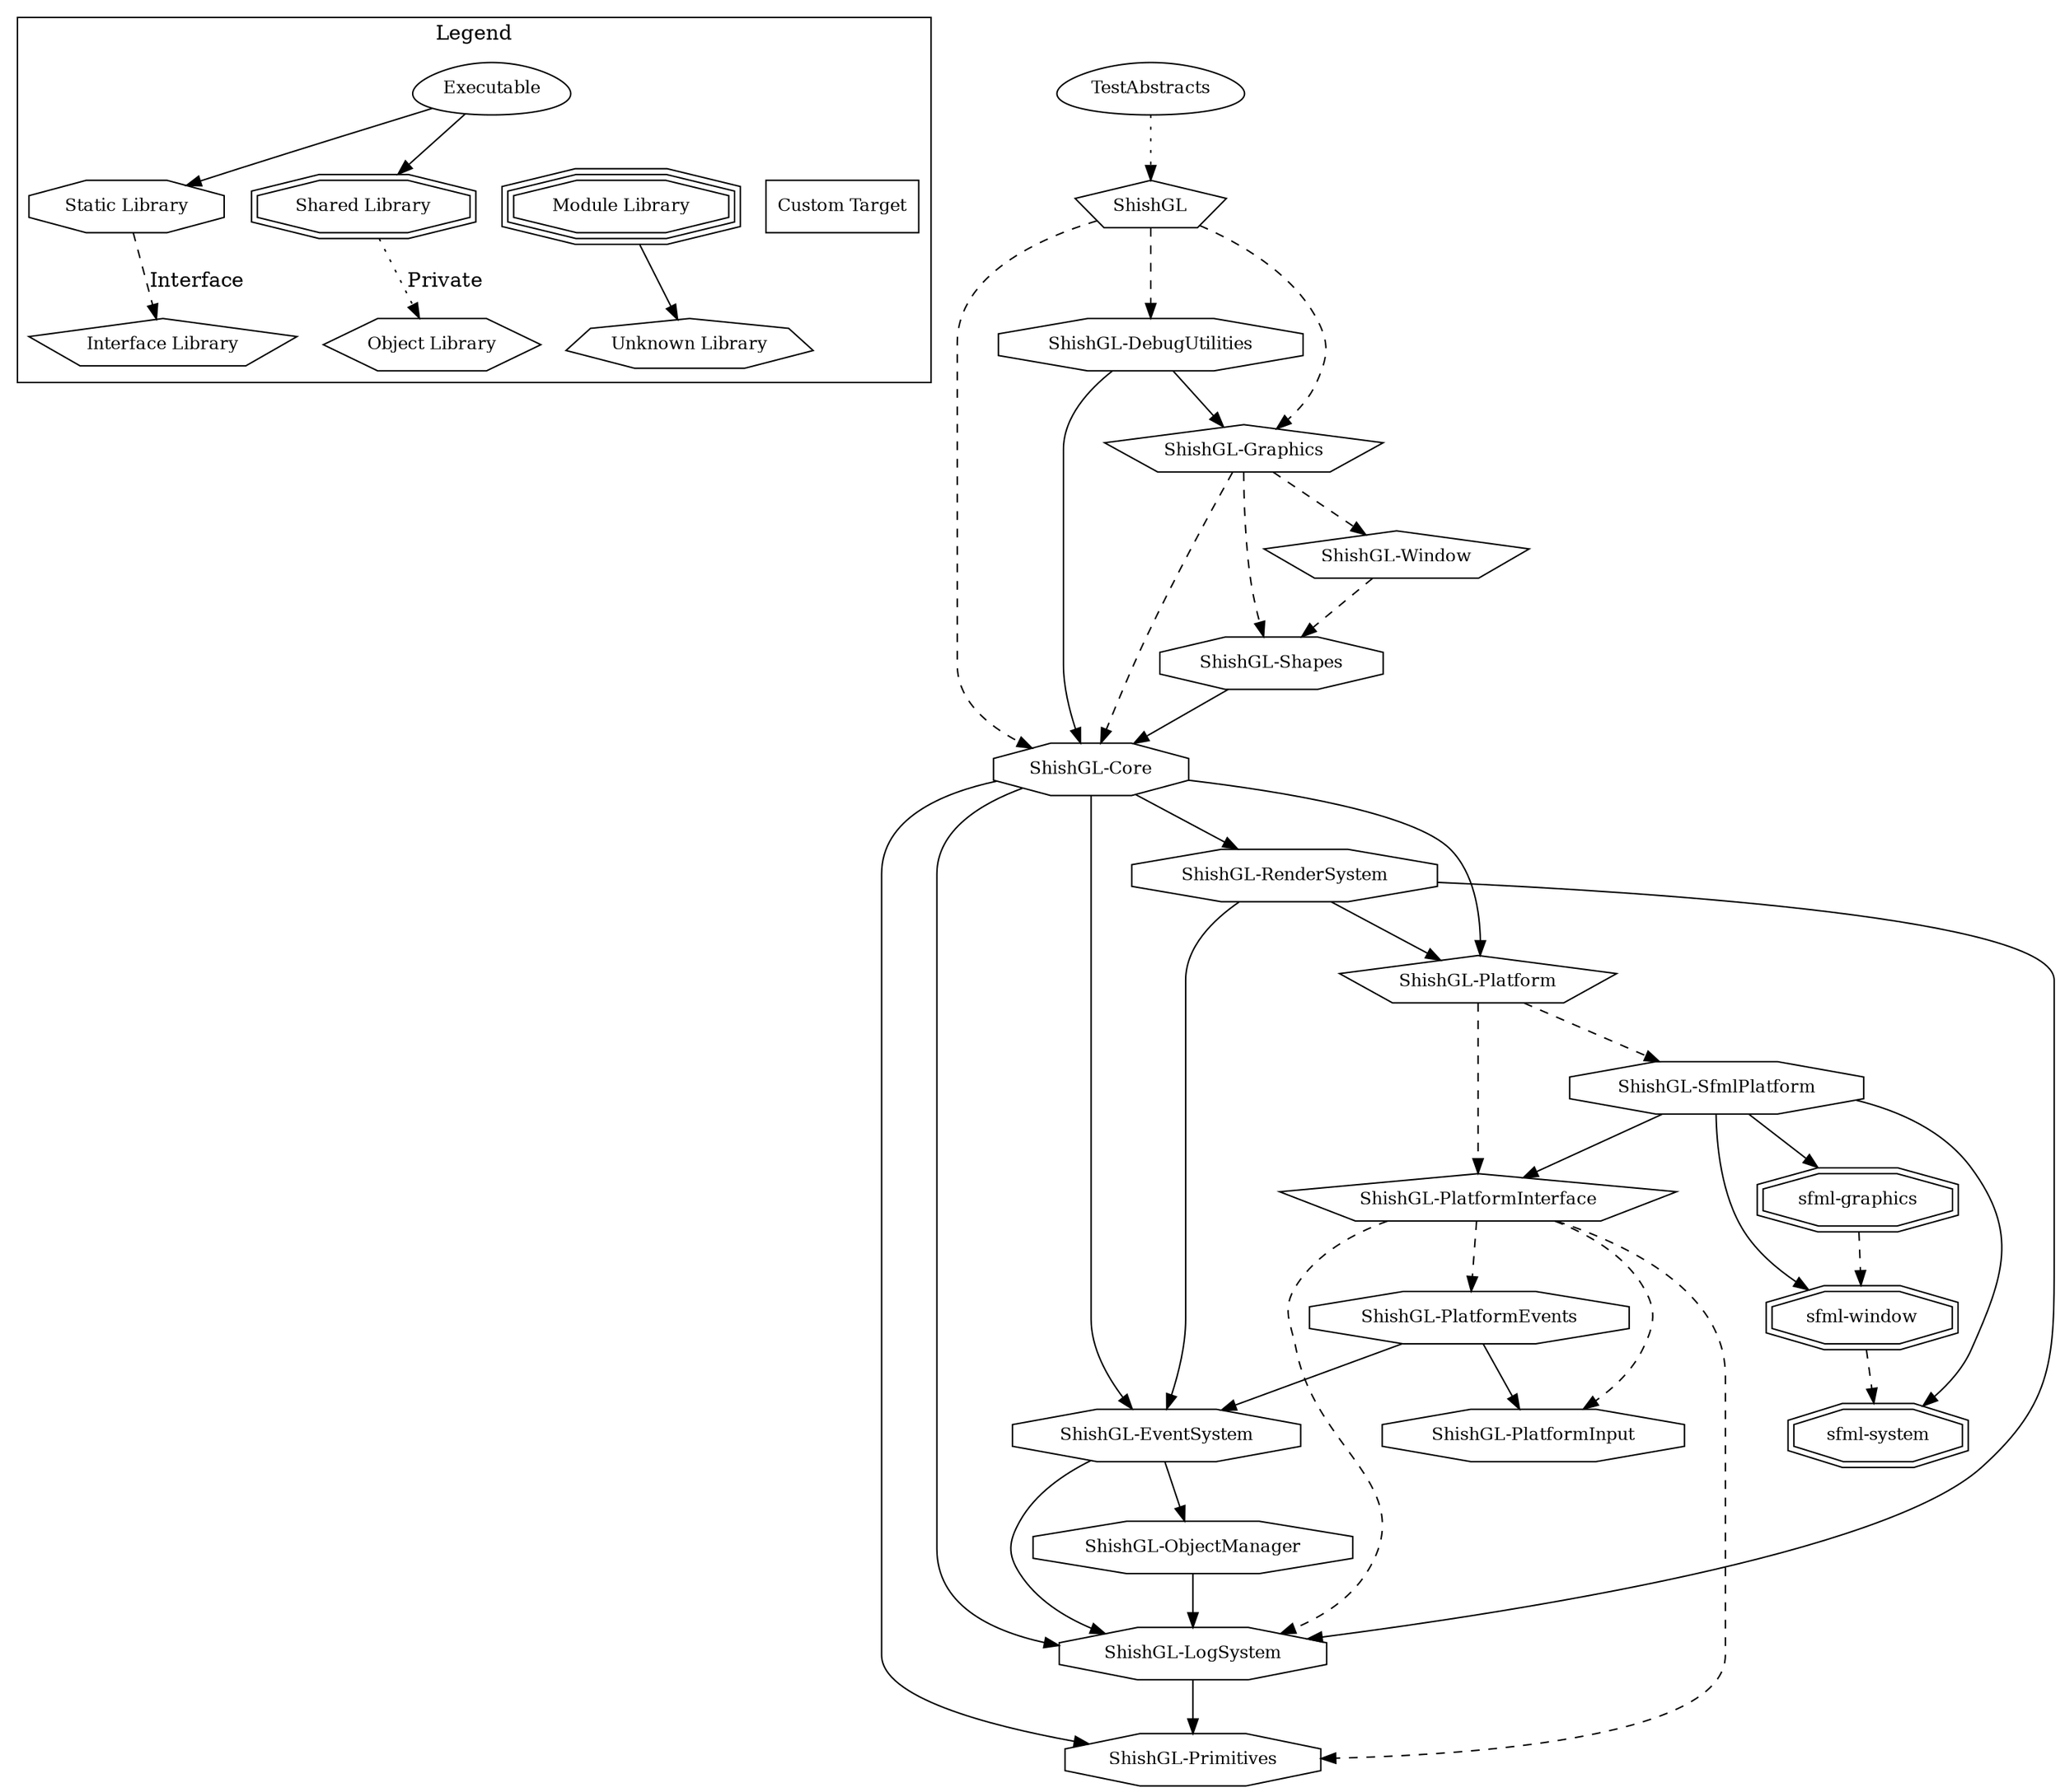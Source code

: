 digraph "ShishGL" {
node [
  fontsize = "12"
];
subgraph clusterLegend {
  label = "Legend";
  color = black;
  edge [ style = invis ];
  legendNode0 [ label = "Executable", shape = egg ];
  legendNode1 [ label = "Static Library", shape = octagon ];
  legendNode2 [ label = "Shared Library", shape = doubleoctagon ];
  legendNode3 [ label = "Module Library", shape = tripleoctagon ];
  legendNode4 [ label = "Interface Library", shape = pentagon ];
  legendNode5 [ label = "Object Library", shape = hexagon ];
  legendNode6 [ label = "Unknown Library", shape = septagon ];
  legendNode7 [ label = "Custom Target", shape = box ];
  legendNode0 -> legendNode1 [ style = solid ];
  legendNode0 -> legendNode2 [ style = solid ];
  legendNode0 -> legendNode3;
  legendNode1 -> legendNode4 [ label = "Interface", style = dashed ];
  legendNode2 -> legendNode5 [ label = "Private", style = dotted ];
  legendNode3 -> legendNode6 [ style = solid ];
  legendNode0 -> legendNode7;
}
    "node0" [ label = "ShishGL", shape = pentagon ];
    "node1" [ label = "ShishGL-Core", shape = octagon ];
    "node2" [ label = "ShishGL-EventSystem", shape = octagon ];
    "node3" [ label = "ShishGL-LogSystem", shape = octagon ];
    "node4" [ label = "ShishGL-Primitives", shape = octagon ];
    "node3" -> "node4"  // ShishGL-LogSystem -> ShishGL-Primitives
    "node2" -> "node3"  // ShishGL-EventSystem -> ShishGL-LogSystem
    "node5" [ label = "ShishGL-ObjectManager", shape = octagon ];
    "node5" -> "node3"  // ShishGL-ObjectManager -> ShishGL-LogSystem
    "node2" -> "node5"  // ShishGL-EventSystem -> ShishGL-ObjectManager
    "node1" -> "node2"  // ShishGL-Core -> ShishGL-EventSystem
    "node1" -> "node3"  // ShishGL-Core -> ShishGL-LogSystem
    "node6" [ label = "ShishGL-Platform", shape = pentagon ];
    "node7" [ label = "ShishGL-PlatformInterface", shape = pentagon ];
    "node7" -> "node3" [ style = dashed ] // ShishGL-PlatformInterface -> ShishGL-LogSystem
    "node8" [ label = "ShishGL-PlatformEvents", shape = octagon ];
    "node8" -> "node2"  // ShishGL-PlatformEvents -> ShishGL-EventSystem
    "node9" [ label = "ShishGL-PlatformInput", shape = octagon ];
    "node8" -> "node9"  // ShishGL-PlatformEvents -> ShishGL-PlatformInput
    "node7" -> "node8" [ style = dashed ] // ShishGL-PlatformInterface -> ShishGL-PlatformEvents
    "node7" -> "node9" [ style = dashed ] // ShishGL-PlatformInterface -> ShishGL-PlatformInput
    "node7" -> "node4" [ style = dashed ] // ShishGL-PlatformInterface -> ShishGL-Primitives
    "node6" -> "node7" [ style = dashed ] // ShishGL-Platform -> ShishGL-PlatformInterface
    "node10" [ label = "ShishGL-SfmlPlatform", shape = octagon ];
    "node10" -> "node7"  // ShishGL-SfmlPlatform -> ShishGL-PlatformInterface
    "node11" [ label = "sfml-graphics", shape = doubleoctagon ];
    "node12" [ label = "sfml-window", shape = doubleoctagon ];
    "node13" [ label = "sfml-system", shape = doubleoctagon ];
    "node12" -> "node13" [ style = dashed ] // sfml-window -> sfml-system
    "node11" -> "node12" [ style = dashed ] // sfml-graphics -> sfml-window
    "node10" -> "node11"  // ShishGL-SfmlPlatform -> sfml-graphics
    "node10" -> "node13"  // ShishGL-SfmlPlatform -> sfml-system
    "node10" -> "node12"  // ShishGL-SfmlPlatform -> sfml-window
    "node6" -> "node10" [ style = dashed ] // ShishGL-Platform -> ShishGL-SfmlPlatform
    "node1" -> "node6"  // ShishGL-Core -> ShishGL-Platform
    "node1" -> "node4"  // ShishGL-Core -> ShishGL-Primitives
    "node14" [ label = "ShishGL-RenderSystem", shape = octagon ];
    "node14" -> "node2"  // ShishGL-RenderSystem -> ShishGL-EventSystem
    "node14" -> "node3"  // ShishGL-RenderSystem -> ShishGL-LogSystem
    "node14" -> "node6"  // ShishGL-RenderSystem -> ShishGL-Platform
    "node1" -> "node14"  // ShishGL-Core -> ShishGL-RenderSystem
    "node0" -> "node1" [ style = dashed ] // ShishGL -> ShishGL-Core
    "node15" [ label = "ShishGL-DebugUtilities", shape = octagon ];
    "node15" -> "node1"  // ShishGL-DebugUtilities -> ShishGL-Core
    "node16" [ label = "ShishGL-Graphics", shape = pentagon ];
    "node16" -> "node1" [ style = dashed ] // ShishGL-Graphics -> ShishGL-Core
    "node17" [ label = "ShishGL-Shapes", shape = octagon ];
    "node17" -> "node1"  // ShishGL-Shapes -> ShishGL-Core
    "node16" -> "node17" [ style = dashed ] // ShishGL-Graphics -> ShishGL-Shapes
    "node18" [ label = "ShishGL-Window", shape = pentagon ];
    "node18" -> "node17" [ style = dashed ] // ShishGL-Window -> ShishGL-Shapes
    "node16" -> "node18" [ style = dashed ] // ShishGL-Graphics -> ShishGL-Window
    "node15" -> "node16"  // ShishGL-DebugUtilities -> ShishGL-Graphics
    "node0" -> "node15" [ style = dashed ] // ShishGL -> ShishGL-DebugUtilities
    "node0" -> "node16" [ style = dashed ] // ShishGL -> ShishGL-Graphics
    "node19" [ label = "TestAbstracts", shape = egg ];
    "node19" -> "node0" [ style = dotted ] // TestAbstracts -> ShishGL
}
